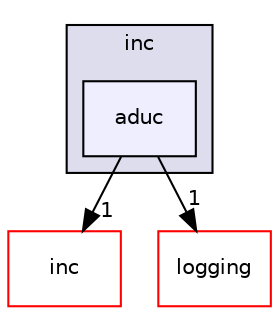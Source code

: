 digraph "src/extensions/step_handlers/simulator_handler/inc/aduc" {
  compound=true
  node [ fontsize="10", fontname="Helvetica"];
  edge [ labelfontsize="10", labelfontname="Helvetica"];
  subgraph clusterdir_a5bff4ed309c14d35c6223c2a9b0862f {
    graph [ bgcolor="#ddddee", pencolor="black", label="inc" fontname="Helvetica", fontsize="10", URL="dir_a5bff4ed309c14d35c6223c2a9b0862f.html"]
  dir_255357cdd4d1f766452cb3e732e923f5 [shape=box, label="aduc", style="filled", fillcolor="#eeeeff", pencolor="black", URL="dir_255357cdd4d1f766452cb3e732e923f5.html"];
  }
  dir_5ec935d27ce007f1101fc862d8e60cc5 [shape=box label="inc" fillcolor="white" style="filled" color="red" URL="dir_5ec935d27ce007f1101fc862d8e60cc5.html"];
  dir_b3320b59a4aa4a7431bc8488b87009bf [shape=box label="logging" fillcolor="white" style="filled" color="red" URL="dir_b3320b59a4aa4a7431bc8488b87009bf.html"];
  dir_255357cdd4d1f766452cb3e732e923f5->dir_5ec935d27ce007f1101fc862d8e60cc5 [headlabel="1", labeldistance=1.5 headhref="dir_000127_000116.html"];
  dir_255357cdd4d1f766452cb3e732e923f5->dir_b3320b59a4aa4a7431bc8488b87009bf [headlabel="1", labeldistance=1.5 headhref="dir_000127_000143.html"];
}
